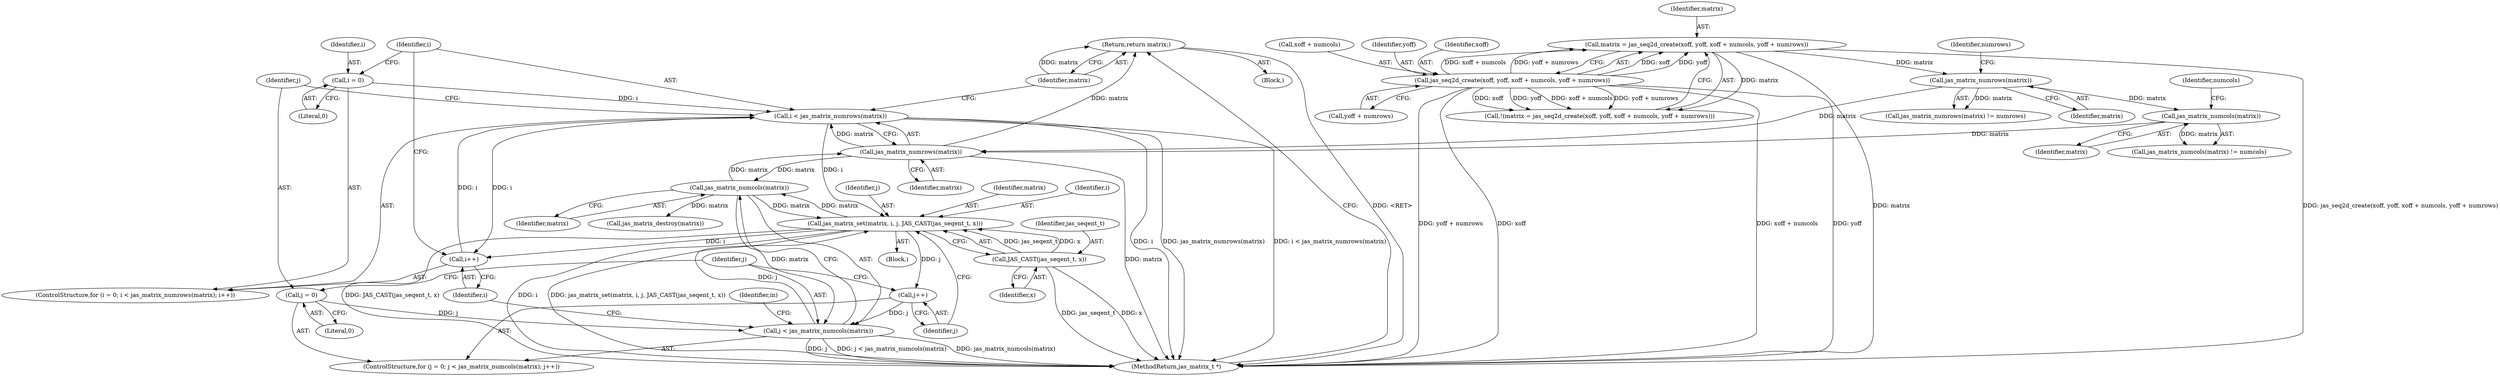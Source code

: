 digraph "1_jasper_d42b2388f7f8e0332c846675133acea151fc557a_28@pointer" {
"1000205" [label="(Return,return matrix;)"];
"1000206" [label="(Identifier,matrix)"];
"1000169" [label="(Call,jas_matrix_numrows(matrix))"];
"1000158" [label="(Call,jas_matrix_numcols(matrix))"];
"1000154" [label="(Call,jas_matrix_numrows(matrix))"];
"1000138" [label="(Call,matrix = jas_seq2d_create(xoff, yoff, xoff + numcols, yoff + numrows))"];
"1000140" [label="(Call,jas_seq2d_create(xoff, yoff, xoff + numcols, yoff + numrows))"];
"1000180" [label="(Call,jas_matrix_numcols(matrix))"];
"1000198" [label="(Call,jas_matrix_set(matrix, i, j, JAS_CAST(jas_seqent_t, x)))"];
"1000167" [label="(Call,i < jas_matrix_numrows(matrix))"];
"1000171" [label="(Call,i++)"];
"1000164" [label="(Call,i = 0)"];
"1000178" [label="(Call,j < jas_matrix_numcols(matrix))"];
"1000175" [label="(Call,j = 0)"];
"1000182" [label="(Call,j++)"];
"1000202" [label="(Call,JAS_CAST(jas_seqent_t, x))"];
"1000178" [label="(Call,j < jas_matrix_numcols(matrix))"];
"1000157" [label="(Call,jas_matrix_numcols(matrix) != numcols)"];
"1000171" [label="(Call,i++)"];
"1000143" [label="(Call,xoff + numcols)"];
"1000202" [label="(Call,JAS_CAST(jas_seqent_t, x))"];
"1000207" [label="(MethodReturn,jas_matrix_t *)"];
"1000198" [label="(Call,jas_matrix_set(matrix, i, j, JAS_CAST(jas_seqent_t, x)))"];
"1000200" [label="(Identifier,i)"];
"1000160" [label="(Identifier,numcols)"];
"1000163" [label="(ControlStructure,for (i = 0; i < jas_matrix_numrows(matrix); i++))"];
"1000169" [label="(Call,jas_matrix_numrows(matrix))"];
"1000164" [label="(Call,i = 0)"];
"1000170" [label="(Identifier,matrix)"];
"1000182" [label="(Call,j++)"];
"1000166" [label="(Literal,0)"];
"1000156" [label="(Identifier,numrows)"];
"1000180" [label="(Call,jas_matrix_numcols(matrix))"];
"1000201" [label="(Identifier,j)"];
"1000142" [label="(Identifier,yoff)"];
"1000153" [label="(Call,jas_matrix_numrows(matrix) != numrows)"];
"1000165" [label="(Identifier,i)"];
"1000174" [label="(ControlStructure,for (j = 0; j < jas_matrix_numcols(matrix); j++))"];
"1000204" [label="(Identifier,x)"];
"1000206" [label="(Identifier,matrix)"];
"1000141" [label="(Identifier,xoff)"];
"1000188" [label="(Identifier,in)"];
"1000194" [label="(Call,jas_matrix_destroy(matrix))"];
"1000184" [label="(Block,)"];
"1000183" [label="(Identifier,j)"];
"1000179" [label="(Identifier,j)"];
"1000167" [label="(Call,i < jas_matrix_numrows(matrix))"];
"1000137" [label="(Call,!(matrix = jas_seq2d_create(xoff, yoff, xoff + numcols, yoff + numrows)))"];
"1000159" [label="(Identifier,matrix)"];
"1000155" [label="(Identifier,matrix)"];
"1000203" [label="(Identifier,jas_seqent_t)"];
"1000181" [label="(Identifier,matrix)"];
"1000176" [label="(Identifier,j)"];
"1000140" [label="(Call,jas_seq2d_create(xoff, yoff, xoff + numcols, yoff + numrows))"];
"1000158" [label="(Call,jas_matrix_numcols(matrix))"];
"1000168" [label="(Identifier,i)"];
"1000154" [label="(Call,jas_matrix_numrows(matrix))"];
"1000138" [label="(Call,matrix = jas_seq2d_create(xoff, yoff, xoff + numcols, yoff + numrows))"];
"1000103" [label="(Block,)"];
"1000146" [label="(Call,yoff + numrows)"];
"1000175" [label="(Call,j = 0)"];
"1000199" [label="(Identifier,matrix)"];
"1000139" [label="(Identifier,matrix)"];
"1000177" [label="(Literal,0)"];
"1000172" [label="(Identifier,i)"];
"1000205" [label="(Return,return matrix;)"];
"1000205" -> "1000103"  [label="AST: "];
"1000205" -> "1000206"  [label="CFG: "];
"1000206" -> "1000205"  [label="AST: "];
"1000207" -> "1000205"  [label="CFG: "];
"1000205" -> "1000207"  [label="DDG: <RET>"];
"1000206" -> "1000205"  [label="DDG: matrix"];
"1000169" -> "1000205"  [label="DDG: matrix"];
"1000206" -> "1000167"  [label="CFG: "];
"1000169" -> "1000167"  [label="AST: "];
"1000169" -> "1000170"  [label="CFG: "];
"1000170" -> "1000169"  [label="AST: "];
"1000167" -> "1000169"  [label="CFG: "];
"1000169" -> "1000207"  [label="DDG: matrix"];
"1000169" -> "1000167"  [label="DDG: matrix"];
"1000158" -> "1000169"  [label="DDG: matrix"];
"1000154" -> "1000169"  [label="DDG: matrix"];
"1000180" -> "1000169"  [label="DDG: matrix"];
"1000169" -> "1000180"  [label="DDG: matrix"];
"1000158" -> "1000157"  [label="AST: "];
"1000158" -> "1000159"  [label="CFG: "];
"1000159" -> "1000158"  [label="AST: "];
"1000160" -> "1000158"  [label="CFG: "];
"1000158" -> "1000157"  [label="DDG: matrix"];
"1000154" -> "1000158"  [label="DDG: matrix"];
"1000154" -> "1000153"  [label="AST: "];
"1000154" -> "1000155"  [label="CFG: "];
"1000155" -> "1000154"  [label="AST: "];
"1000156" -> "1000154"  [label="CFG: "];
"1000154" -> "1000153"  [label="DDG: matrix"];
"1000138" -> "1000154"  [label="DDG: matrix"];
"1000138" -> "1000137"  [label="AST: "];
"1000138" -> "1000140"  [label="CFG: "];
"1000139" -> "1000138"  [label="AST: "];
"1000140" -> "1000138"  [label="AST: "];
"1000137" -> "1000138"  [label="CFG: "];
"1000138" -> "1000207"  [label="DDG: matrix"];
"1000138" -> "1000207"  [label="DDG: jas_seq2d_create(xoff, yoff, xoff + numcols, yoff + numrows)"];
"1000138" -> "1000137"  [label="DDG: matrix"];
"1000140" -> "1000138"  [label="DDG: xoff"];
"1000140" -> "1000138"  [label="DDG: yoff"];
"1000140" -> "1000138"  [label="DDG: xoff + numcols"];
"1000140" -> "1000138"  [label="DDG: yoff + numrows"];
"1000140" -> "1000146"  [label="CFG: "];
"1000141" -> "1000140"  [label="AST: "];
"1000142" -> "1000140"  [label="AST: "];
"1000143" -> "1000140"  [label="AST: "];
"1000146" -> "1000140"  [label="AST: "];
"1000140" -> "1000207"  [label="DDG: yoff"];
"1000140" -> "1000207"  [label="DDG: xoff"];
"1000140" -> "1000207"  [label="DDG: xoff + numcols"];
"1000140" -> "1000207"  [label="DDG: yoff + numrows"];
"1000140" -> "1000137"  [label="DDG: xoff"];
"1000140" -> "1000137"  [label="DDG: yoff"];
"1000140" -> "1000137"  [label="DDG: xoff + numcols"];
"1000140" -> "1000137"  [label="DDG: yoff + numrows"];
"1000180" -> "1000178"  [label="AST: "];
"1000180" -> "1000181"  [label="CFG: "];
"1000181" -> "1000180"  [label="AST: "];
"1000178" -> "1000180"  [label="CFG: "];
"1000180" -> "1000178"  [label="DDG: matrix"];
"1000198" -> "1000180"  [label="DDG: matrix"];
"1000180" -> "1000194"  [label="DDG: matrix"];
"1000180" -> "1000198"  [label="DDG: matrix"];
"1000198" -> "1000184"  [label="AST: "];
"1000198" -> "1000202"  [label="CFG: "];
"1000199" -> "1000198"  [label="AST: "];
"1000200" -> "1000198"  [label="AST: "];
"1000201" -> "1000198"  [label="AST: "];
"1000202" -> "1000198"  [label="AST: "];
"1000183" -> "1000198"  [label="CFG: "];
"1000198" -> "1000207"  [label="DDG: i"];
"1000198" -> "1000207"  [label="DDG: jas_matrix_set(matrix, i, j, JAS_CAST(jas_seqent_t, x))"];
"1000198" -> "1000207"  [label="DDG: JAS_CAST(jas_seqent_t, x)"];
"1000198" -> "1000171"  [label="DDG: i"];
"1000198" -> "1000182"  [label="DDG: j"];
"1000167" -> "1000198"  [label="DDG: i"];
"1000178" -> "1000198"  [label="DDG: j"];
"1000202" -> "1000198"  [label="DDG: jas_seqent_t"];
"1000202" -> "1000198"  [label="DDG: x"];
"1000167" -> "1000163"  [label="AST: "];
"1000168" -> "1000167"  [label="AST: "];
"1000176" -> "1000167"  [label="CFG: "];
"1000167" -> "1000207"  [label="DDG: i"];
"1000167" -> "1000207"  [label="DDG: jas_matrix_numrows(matrix)"];
"1000167" -> "1000207"  [label="DDG: i < jas_matrix_numrows(matrix)"];
"1000171" -> "1000167"  [label="DDG: i"];
"1000164" -> "1000167"  [label="DDG: i"];
"1000167" -> "1000171"  [label="DDG: i"];
"1000171" -> "1000163"  [label="AST: "];
"1000171" -> "1000172"  [label="CFG: "];
"1000172" -> "1000171"  [label="AST: "];
"1000168" -> "1000171"  [label="CFG: "];
"1000164" -> "1000163"  [label="AST: "];
"1000164" -> "1000166"  [label="CFG: "];
"1000165" -> "1000164"  [label="AST: "];
"1000166" -> "1000164"  [label="AST: "];
"1000168" -> "1000164"  [label="CFG: "];
"1000178" -> "1000174"  [label="AST: "];
"1000179" -> "1000178"  [label="AST: "];
"1000188" -> "1000178"  [label="CFG: "];
"1000172" -> "1000178"  [label="CFG: "];
"1000178" -> "1000207"  [label="DDG: j"];
"1000178" -> "1000207"  [label="DDG: j < jas_matrix_numcols(matrix)"];
"1000178" -> "1000207"  [label="DDG: jas_matrix_numcols(matrix)"];
"1000175" -> "1000178"  [label="DDG: j"];
"1000182" -> "1000178"  [label="DDG: j"];
"1000175" -> "1000174"  [label="AST: "];
"1000175" -> "1000177"  [label="CFG: "];
"1000176" -> "1000175"  [label="AST: "];
"1000177" -> "1000175"  [label="AST: "];
"1000179" -> "1000175"  [label="CFG: "];
"1000182" -> "1000174"  [label="AST: "];
"1000182" -> "1000183"  [label="CFG: "];
"1000183" -> "1000182"  [label="AST: "];
"1000179" -> "1000182"  [label="CFG: "];
"1000202" -> "1000204"  [label="CFG: "];
"1000203" -> "1000202"  [label="AST: "];
"1000204" -> "1000202"  [label="AST: "];
"1000202" -> "1000207"  [label="DDG: jas_seqent_t"];
"1000202" -> "1000207"  [label="DDG: x"];
}

